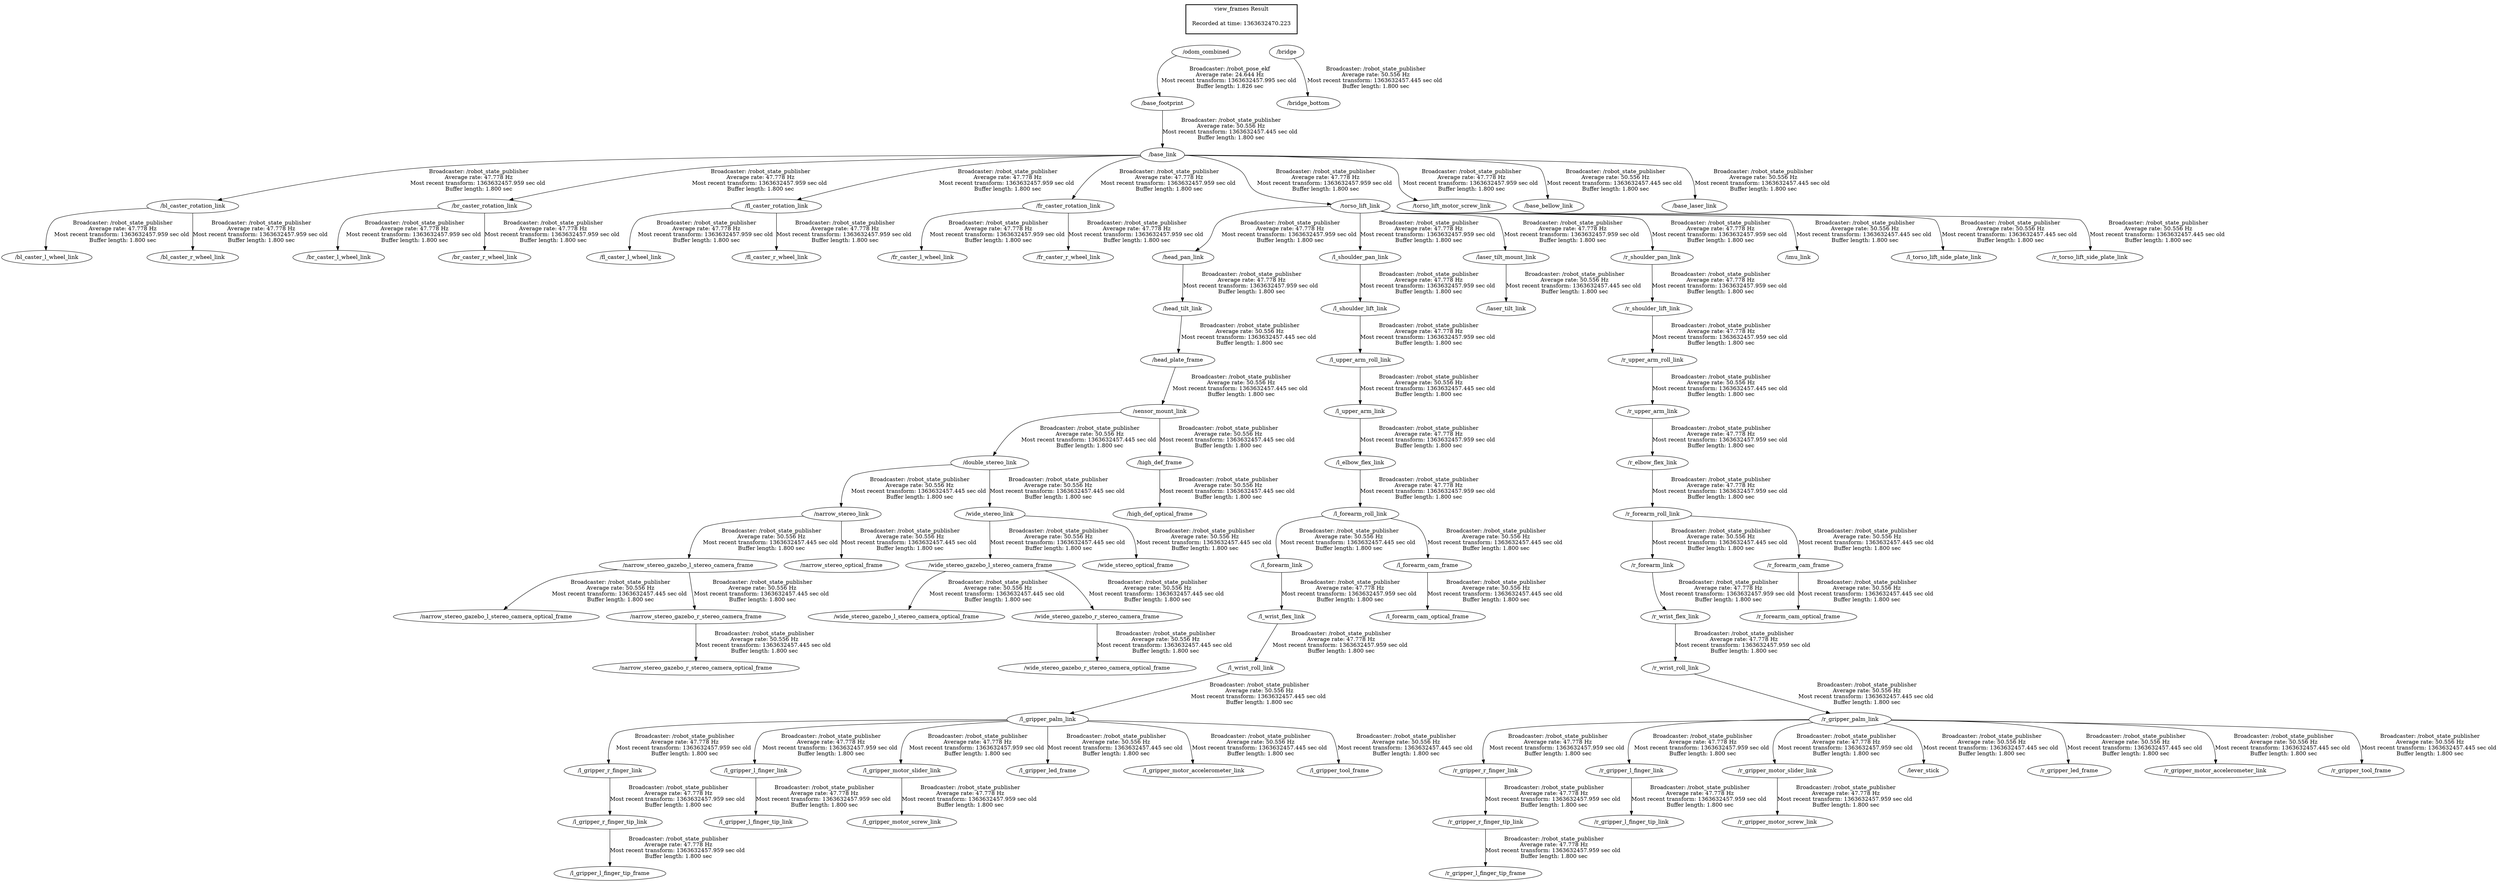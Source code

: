 digraph G {
"/bl_caster_rotation_link" -> "/bl_caster_l_wheel_link"[label="Broadcaster: /robot_state_publisher\nAverage rate: 47.778 Hz\nMost recent transform: 1363632457.959 sec old \nBuffer length: 1.800 sec\n"];
"/base_link" -> "/bl_caster_rotation_link"[label="Broadcaster: /robot_state_publisher\nAverage rate: 47.778 Hz\nMost recent transform: 1363632457.959 sec old \nBuffer length: 1.800 sec\n"];
"/bl_caster_rotation_link" -> "/bl_caster_r_wheel_link"[label="Broadcaster: /robot_state_publisher\nAverage rate: 47.778 Hz\nMost recent transform: 1363632457.959 sec old \nBuffer length: 1.800 sec\n"];
"/base_footprint" -> "/base_link"[label="Broadcaster: /robot_state_publisher\nAverage rate: 50.556 Hz\nMost recent transform: 1363632457.445 sec old \nBuffer length: 1.800 sec\n"];
"/br_caster_rotation_link" -> "/br_caster_l_wheel_link"[label="Broadcaster: /robot_state_publisher\nAverage rate: 47.778 Hz\nMost recent transform: 1363632457.959 sec old \nBuffer length: 1.800 sec\n"];
"/base_link" -> "/br_caster_rotation_link"[label="Broadcaster: /robot_state_publisher\nAverage rate: 47.778 Hz\nMost recent transform: 1363632457.959 sec old \nBuffer length: 1.800 sec\n"];
"/br_caster_rotation_link" -> "/br_caster_r_wheel_link"[label="Broadcaster: /robot_state_publisher\nAverage rate: 47.778 Hz\nMost recent transform: 1363632457.959 sec old \nBuffer length: 1.800 sec\n"];
"/fl_caster_rotation_link" -> "/fl_caster_l_wheel_link"[label="Broadcaster: /robot_state_publisher\nAverage rate: 47.778 Hz\nMost recent transform: 1363632457.959 sec old \nBuffer length: 1.800 sec\n"];
"/base_link" -> "/fl_caster_rotation_link"[label="Broadcaster: /robot_state_publisher\nAverage rate: 47.778 Hz\nMost recent transform: 1363632457.959 sec old \nBuffer length: 1.800 sec\n"];
"/fl_caster_rotation_link" -> "/fl_caster_r_wheel_link"[label="Broadcaster: /robot_state_publisher\nAverage rate: 47.778 Hz\nMost recent transform: 1363632457.959 sec old \nBuffer length: 1.800 sec\n"];
"/fr_caster_rotation_link" -> "/fr_caster_l_wheel_link"[label="Broadcaster: /robot_state_publisher\nAverage rate: 47.778 Hz\nMost recent transform: 1363632457.959 sec old \nBuffer length: 1.800 sec\n"];
"/base_link" -> "/fr_caster_rotation_link"[label="Broadcaster: /robot_state_publisher\nAverage rate: 47.778 Hz\nMost recent transform: 1363632457.959 sec old \nBuffer length: 1.800 sec\n"];
"/fr_caster_rotation_link" -> "/fr_caster_r_wheel_link"[label="Broadcaster: /robot_state_publisher\nAverage rate: 47.778 Hz\nMost recent transform: 1363632457.959 sec old \nBuffer length: 1.800 sec\n"];
"/torso_lift_link" -> "/head_pan_link"[label="Broadcaster: /robot_state_publisher\nAverage rate: 47.778 Hz\nMost recent transform: 1363632457.959 sec old \nBuffer length: 1.800 sec\n"];
"/base_link" -> "/torso_lift_link"[label="Broadcaster: /robot_state_publisher\nAverage rate: 47.778 Hz\nMost recent transform: 1363632457.959 sec old \nBuffer length: 1.800 sec\n"];
"/head_pan_link" -> "/head_tilt_link"[label="Broadcaster: /robot_state_publisher\nAverage rate: 47.778 Hz\nMost recent transform: 1363632457.959 sec old \nBuffer length: 1.800 sec\n"];
"/l_upper_arm_link" -> "/l_elbow_flex_link"[label="Broadcaster: /robot_state_publisher\nAverage rate: 47.778 Hz\nMost recent transform: 1363632457.959 sec old \nBuffer length: 1.800 sec\n"];
"/l_upper_arm_roll_link" -> "/l_upper_arm_link"[label="Broadcaster: /robot_state_publisher\nAverage rate: 50.556 Hz\nMost recent transform: 1363632457.445 sec old \nBuffer length: 1.800 sec\n"];
"/l_elbow_flex_link" -> "/l_forearm_roll_link"[label="Broadcaster: /robot_state_publisher\nAverage rate: 47.778 Hz\nMost recent transform: 1363632457.959 sec old \nBuffer length: 1.800 sec\n"];
"/l_gripper_r_finger_tip_link" -> "/l_gripper_l_finger_tip_frame"[label="Broadcaster: /robot_state_publisher\nAverage rate: 47.778 Hz\nMost recent transform: 1363632457.959 sec old \nBuffer length: 1.800 sec\n"];
"/l_gripper_r_finger_link" -> "/l_gripper_r_finger_tip_link"[label="Broadcaster: /robot_state_publisher\nAverage rate: 47.778 Hz\nMost recent transform: 1363632457.959 sec old \nBuffer length: 1.800 sec\n"];
"/l_gripper_palm_link" -> "/l_gripper_l_finger_link"[label="Broadcaster: /robot_state_publisher\nAverage rate: 47.778 Hz\nMost recent transform: 1363632457.959 sec old \nBuffer length: 1.800 sec\n"];
"/l_wrist_roll_link" -> "/l_gripper_palm_link"[label="Broadcaster: /robot_state_publisher\nAverage rate: 50.556 Hz\nMost recent transform: 1363632457.445 sec old \nBuffer length: 1.800 sec\n"];
"/l_gripper_l_finger_link" -> "/l_gripper_l_finger_tip_link"[label="Broadcaster: /robot_state_publisher\nAverage rate: 47.778 Hz\nMost recent transform: 1363632457.959 sec old \nBuffer length: 1.800 sec\n"];
"/l_gripper_motor_slider_link" -> "/l_gripper_motor_screw_link"[label="Broadcaster: /robot_state_publisher\nAverage rate: 47.778 Hz\nMost recent transform: 1363632457.959 sec old \nBuffer length: 1.800 sec\n"];
"/l_gripper_palm_link" -> "/l_gripper_motor_slider_link"[label="Broadcaster: /robot_state_publisher\nAverage rate: 47.778 Hz\nMost recent transform: 1363632457.959 sec old \nBuffer length: 1.800 sec\n"];
"/l_gripper_palm_link" -> "/l_gripper_r_finger_link"[label="Broadcaster: /robot_state_publisher\nAverage rate: 47.778 Hz\nMost recent transform: 1363632457.959 sec old \nBuffer length: 1.800 sec\n"];
"/l_shoulder_pan_link" -> "/l_shoulder_lift_link"[label="Broadcaster: /robot_state_publisher\nAverage rate: 47.778 Hz\nMost recent transform: 1363632457.959 sec old \nBuffer length: 1.800 sec\n"];
"/torso_lift_link" -> "/l_shoulder_pan_link"[label="Broadcaster: /robot_state_publisher\nAverage rate: 47.778 Hz\nMost recent transform: 1363632457.959 sec old \nBuffer length: 1.800 sec\n"];
"/l_shoulder_lift_link" -> "/l_upper_arm_roll_link"[label="Broadcaster: /robot_state_publisher\nAverage rate: 47.778 Hz\nMost recent transform: 1363632457.959 sec old \nBuffer length: 1.800 sec\n"];
"/l_forearm_link" -> "/l_wrist_flex_link"[label="Broadcaster: /robot_state_publisher\nAverage rate: 47.778 Hz\nMost recent transform: 1363632457.959 sec old \nBuffer length: 1.800 sec\n"];
"/l_forearm_roll_link" -> "/l_forearm_link"[label="Broadcaster: /robot_state_publisher\nAverage rate: 50.556 Hz\nMost recent transform: 1363632457.445 sec old \nBuffer length: 1.800 sec\n"];
"/l_wrist_flex_link" -> "/l_wrist_roll_link"[label="Broadcaster: /robot_state_publisher\nAverage rate: 47.778 Hz\nMost recent transform: 1363632457.959 sec old \nBuffer length: 1.800 sec\n"];
"/torso_lift_link" -> "/laser_tilt_mount_link"[label="Broadcaster: /robot_state_publisher\nAverage rate: 47.778 Hz\nMost recent transform: 1363632457.959 sec old \nBuffer length: 1.800 sec\n"];
"/r_upper_arm_link" -> "/r_elbow_flex_link"[label="Broadcaster: /robot_state_publisher\nAverage rate: 47.778 Hz\nMost recent transform: 1363632457.959 sec old \nBuffer length: 1.800 sec\n"];
"/r_upper_arm_roll_link" -> "/r_upper_arm_link"[label="Broadcaster: /robot_state_publisher\nAverage rate: 50.556 Hz\nMost recent transform: 1363632457.445 sec old \nBuffer length: 1.800 sec\n"];
"/r_elbow_flex_link" -> "/r_forearm_roll_link"[label="Broadcaster: /robot_state_publisher\nAverage rate: 47.778 Hz\nMost recent transform: 1363632457.959 sec old \nBuffer length: 1.800 sec\n"];
"/r_gripper_r_finger_tip_link" -> "/r_gripper_l_finger_tip_frame"[label="Broadcaster: /robot_state_publisher\nAverage rate: 47.778 Hz\nMost recent transform: 1363632457.959 sec old \nBuffer length: 1.800 sec\n"];
"/r_gripper_r_finger_link" -> "/r_gripper_r_finger_tip_link"[label="Broadcaster: /robot_state_publisher\nAverage rate: 47.778 Hz\nMost recent transform: 1363632457.959 sec old \nBuffer length: 1.800 sec\n"];
"/r_gripper_palm_link" -> "/r_gripper_l_finger_link"[label="Broadcaster: /robot_state_publisher\nAverage rate: 47.778 Hz\nMost recent transform: 1363632457.959 sec old \nBuffer length: 1.800 sec\n"];
"/r_wrist_roll_link" -> "/r_gripper_palm_link"[label="Broadcaster: /robot_state_publisher\nAverage rate: 50.556 Hz\nMost recent transform: 1363632457.445 sec old \nBuffer length: 1.800 sec\n"];
"/r_gripper_l_finger_link" -> "/r_gripper_l_finger_tip_link"[label="Broadcaster: /robot_state_publisher\nAverage rate: 47.778 Hz\nMost recent transform: 1363632457.959 sec old \nBuffer length: 1.800 sec\n"];
"/r_gripper_motor_slider_link" -> "/r_gripper_motor_screw_link"[label="Broadcaster: /robot_state_publisher\nAverage rate: 47.778 Hz\nMost recent transform: 1363632457.959 sec old \nBuffer length: 1.800 sec\n"];
"/r_gripper_palm_link" -> "/r_gripper_motor_slider_link"[label="Broadcaster: /robot_state_publisher\nAverage rate: 47.778 Hz\nMost recent transform: 1363632457.959 sec old \nBuffer length: 1.800 sec\n"];
"/r_gripper_palm_link" -> "/r_gripper_r_finger_link"[label="Broadcaster: /robot_state_publisher\nAverage rate: 47.778 Hz\nMost recent transform: 1363632457.959 sec old \nBuffer length: 1.800 sec\n"];
"/r_shoulder_pan_link" -> "/r_shoulder_lift_link"[label="Broadcaster: /robot_state_publisher\nAverage rate: 47.778 Hz\nMost recent transform: 1363632457.959 sec old \nBuffer length: 1.800 sec\n"];
"/torso_lift_link" -> "/r_shoulder_pan_link"[label="Broadcaster: /robot_state_publisher\nAverage rate: 47.778 Hz\nMost recent transform: 1363632457.959 sec old \nBuffer length: 1.800 sec\n"];
"/r_shoulder_lift_link" -> "/r_upper_arm_roll_link"[label="Broadcaster: /robot_state_publisher\nAverage rate: 47.778 Hz\nMost recent transform: 1363632457.959 sec old \nBuffer length: 1.800 sec\n"];
"/r_forearm_link" -> "/r_wrist_flex_link"[label="Broadcaster: /robot_state_publisher\nAverage rate: 47.778 Hz\nMost recent transform: 1363632457.959 sec old \nBuffer length: 1.800 sec\n"];
"/r_forearm_roll_link" -> "/r_forearm_link"[label="Broadcaster: /robot_state_publisher\nAverage rate: 50.556 Hz\nMost recent transform: 1363632457.445 sec old \nBuffer length: 1.800 sec\n"];
"/r_wrist_flex_link" -> "/r_wrist_roll_link"[label="Broadcaster: /robot_state_publisher\nAverage rate: 47.778 Hz\nMost recent transform: 1363632457.959 sec old \nBuffer length: 1.800 sec\n"];
"/base_link" -> "/torso_lift_motor_screw_link"[label="Broadcaster: /robot_state_publisher\nAverage rate: 47.778 Hz\nMost recent transform: 1363632457.959 sec old \nBuffer length: 1.800 sec\n"];
"/base_link" -> "/base_bellow_link"[label="Broadcaster: /robot_state_publisher\nAverage rate: 50.556 Hz\nMost recent transform: 1363632457.445 sec old \nBuffer length: 1.800 sec\n"];
"/odom_combined" -> "/base_footprint"[label="Broadcaster: /robot_pose_ekf\nAverage rate: 24.644 Hz\nMost recent transform: 1363632457.995 sec old \nBuffer length: 1.826 sec\n"];
"/base_link" -> "/base_laser_link"[label="Broadcaster: /robot_state_publisher\nAverage rate: 50.556 Hz\nMost recent transform: 1363632457.445 sec old \nBuffer length: 1.800 sec\n"];
"/bridge" -> "/bridge_bottom"[label="Broadcaster: /robot_state_publisher\nAverage rate: 50.556 Hz\nMost recent transform: 1363632457.445 sec old \nBuffer length: 1.800 sec\n"];
"/sensor_mount_link" -> "/double_stereo_link"[label="Broadcaster: /robot_state_publisher\nAverage rate: 50.556 Hz\nMost recent transform: 1363632457.445 sec old \nBuffer length: 1.800 sec\n"];
"/head_plate_frame" -> "/sensor_mount_link"[label="Broadcaster: /robot_state_publisher\nAverage rate: 50.556 Hz\nMost recent transform: 1363632457.445 sec old \nBuffer length: 1.800 sec\n"];
"/head_tilt_link" -> "/head_plate_frame"[label="Broadcaster: /robot_state_publisher\nAverage rate: 50.556 Hz\nMost recent transform: 1363632457.445 sec old \nBuffer length: 1.800 sec\n"];
"/sensor_mount_link" -> "/high_def_frame"[label="Broadcaster: /robot_state_publisher\nAverage rate: 50.556 Hz\nMost recent transform: 1363632457.445 sec old \nBuffer length: 1.800 sec\n"];
"/high_def_frame" -> "/high_def_optical_frame"[label="Broadcaster: /robot_state_publisher\nAverage rate: 50.556 Hz\nMost recent transform: 1363632457.445 sec old \nBuffer length: 1.800 sec\n"];
"/torso_lift_link" -> "/imu_link"[label="Broadcaster: /robot_state_publisher\nAverage rate: 50.556 Hz\nMost recent transform: 1363632457.445 sec old \nBuffer length: 1.800 sec\n"];
"/l_forearm_roll_link" -> "/l_forearm_cam_frame"[label="Broadcaster: /robot_state_publisher\nAverage rate: 50.556 Hz\nMost recent transform: 1363632457.445 sec old \nBuffer length: 1.800 sec\n"];
"/l_forearm_cam_frame" -> "/l_forearm_cam_optical_frame"[label="Broadcaster: /robot_state_publisher\nAverage rate: 50.556 Hz\nMost recent transform: 1363632457.445 sec old \nBuffer length: 1.800 sec\n"];
"/l_gripper_palm_link" -> "/l_gripper_led_frame"[label="Broadcaster: /robot_state_publisher\nAverage rate: 50.556 Hz\nMost recent transform: 1363632457.445 sec old \nBuffer length: 1.800 sec\n"];
"/l_gripper_palm_link" -> "/l_gripper_motor_accelerometer_link"[label="Broadcaster: /robot_state_publisher\nAverage rate: 50.556 Hz\nMost recent transform: 1363632457.445 sec old \nBuffer length: 1.800 sec\n"];
"/l_gripper_palm_link" -> "/l_gripper_tool_frame"[label="Broadcaster: /robot_state_publisher\nAverage rate: 50.556 Hz\nMost recent transform: 1363632457.445 sec old \nBuffer length: 1.800 sec\n"];
"/torso_lift_link" -> "/l_torso_lift_side_plate_link"[label="Broadcaster: /robot_state_publisher\nAverage rate: 50.556 Hz\nMost recent transform: 1363632457.445 sec old \nBuffer length: 1.800 sec\n"];
"/laser_tilt_mount_link" -> "/laser_tilt_link"[label="Broadcaster: /robot_state_publisher\nAverage rate: 50.556 Hz\nMost recent transform: 1363632457.445 sec old \nBuffer length: 1.800 sec\n"];
"/r_gripper_palm_link" -> "/lever_stick"[label="Broadcaster: /robot_state_publisher\nAverage rate: 50.556 Hz\nMost recent transform: 1363632457.445 sec old \nBuffer length: 1.800 sec\n"];
"/double_stereo_link" -> "/narrow_stereo_link"[label="Broadcaster: /robot_state_publisher\nAverage rate: 50.556 Hz\nMost recent transform: 1363632457.445 sec old \nBuffer length: 1.800 sec\n"];
"/narrow_stereo_link" -> "/narrow_stereo_gazebo_l_stereo_camera_frame"[label="Broadcaster: /robot_state_publisher\nAverage rate: 50.556 Hz\nMost recent transform: 1363632457.445 sec old \nBuffer length: 1.800 sec\n"];
"/narrow_stereo_gazebo_l_stereo_camera_frame" -> "/narrow_stereo_gazebo_l_stereo_camera_optical_frame"[label="Broadcaster: /robot_state_publisher\nAverage rate: 50.556 Hz\nMost recent transform: 1363632457.445 sec old \nBuffer length: 1.800 sec\n"];
"/narrow_stereo_gazebo_l_stereo_camera_frame" -> "/narrow_stereo_gazebo_r_stereo_camera_frame"[label="Broadcaster: /robot_state_publisher\nAverage rate: 50.556 Hz\nMost recent transform: 1363632457.445 sec old \nBuffer length: 1.800 sec\n"];
"/narrow_stereo_gazebo_r_stereo_camera_frame" -> "/narrow_stereo_gazebo_r_stereo_camera_optical_frame"[label="Broadcaster: /robot_state_publisher\nAverage rate: 50.556 Hz\nMost recent transform: 1363632457.445 sec old \nBuffer length: 1.800 sec\n"];
"/narrow_stereo_link" -> "/narrow_stereo_optical_frame"[label="Broadcaster: /robot_state_publisher\nAverage rate: 50.556 Hz\nMost recent transform: 1363632457.445 sec old \nBuffer length: 1.800 sec\n"];
"/r_forearm_roll_link" -> "/r_forearm_cam_frame"[label="Broadcaster: /robot_state_publisher\nAverage rate: 50.556 Hz\nMost recent transform: 1363632457.445 sec old \nBuffer length: 1.800 sec\n"];
"/r_forearm_cam_frame" -> "/r_forearm_cam_optical_frame"[label="Broadcaster: /robot_state_publisher\nAverage rate: 50.556 Hz\nMost recent transform: 1363632457.445 sec old \nBuffer length: 1.800 sec\n"];
"/r_gripper_palm_link" -> "/r_gripper_led_frame"[label="Broadcaster: /robot_state_publisher\nAverage rate: 50.556 Hz\nMost recent transform: 1363632457.445 sec old \nBuffer length: 1.800 sec\n"];
"/r_gripper_palm_link" -> "/r_gripper_motor_accelerometer_link"[label="Broadcaster: /robot_state_publisher\nAverage rate: 50.556 Hz\nMost recent transform: 1363632457.445 sec old \nBuffer length: 1.800 sec\n"];
"/r_gripper_palm_link" -> "/r_gripper_tool_frame"[label="Broadcaster: /robot_state_publisher\nAverage rate: 50.556 Hz\nMost recent transform: 1363632457.445 sec old \nBuffer length: 1.800 sec\n"];
"/torso_lift_link" -> "/r_torso_lift_side_plate_link"[label="Broadcaster: /robot_state_publisher\nAverage rate: 50.556 Hz\nMost recent transform: 1363632457.445 sec old \nBuffer length: 1.800 sec\n"];
"/double_stereo_link" -> "/wide_stereo_link"[label="Broadcaster: /robot_state_publisher\nAverage rate: 50.556 Hz\nMost recent transform: 1363632457.445 sec old \nBuffer length: 1.800 sec\n"];
"/wide_stereo_link" -> "/wide_stereo_gazebo_l_stereo_camera_frame"[label="Broadcaster: /robot_state_publisher\nAverage rate: 50.556 Hz\nMost recent transform: 1363632457.445 sec old \nBuffer length: 1.800 sec\n"];
"/wide_stereo_gazebo_l_stereo_camera_frame" -> "/wide_stereo_gazebo_l_stereo_camera_optical_frame"[label="Broadcaster: /robot_state_publisher\nAverage rate: 50.556 Hz\nMost recent transform: 1363632457.445 sec old \nBuffer length: 1.800 sec\n"];
"/wide_stereo_gazebo_l_stereo_camera_frame" -> "/wide_stereo_gazebo_r_stereo_camera_frame"[label="Broadcaster: /robot_state_publisher\nAverage rate: 50.556 Hz\nMost recent transform: 1363632457.445 sec old \nBuffer length: 1.800 sec\n"];
"/wide_stereo_gazebo_r_stereo_camera_frame" -> "/wide_stereo_gazebo_r_stereo_camera_optical_frame"[label="Broadcaster: /robot_state_publisher\nAverage rate: 50.556 Hz\nMost recent transform: 1363632457.445 sec old \nBuffer length: 1.800 sec\n"];
"/wide_stereo_link" -> "/wide_stereo_optical_frame"[label="Broadcaster: /robot_state_publisher\nAverage rate: 50.556 Hz\nMost recent transform: 1363632457.445 sec old \nBuffer length: 1.800 sec\n"];
edge [style=invis];
 subgraph cluster_legend { style=bold; color=black; label ="view_frames Result";
"Recorded at time: 1363632470.223"[ shape=plaintext ] ;
 }->"/bridge";
edge [style=invis];
 subgraph cluster_legend { style=bold; color=black; label ="view_frames Result";
"Recorded at time: 1363632470.223"[ shape=plaintext ] ;
 }->"/odom_combined";
}